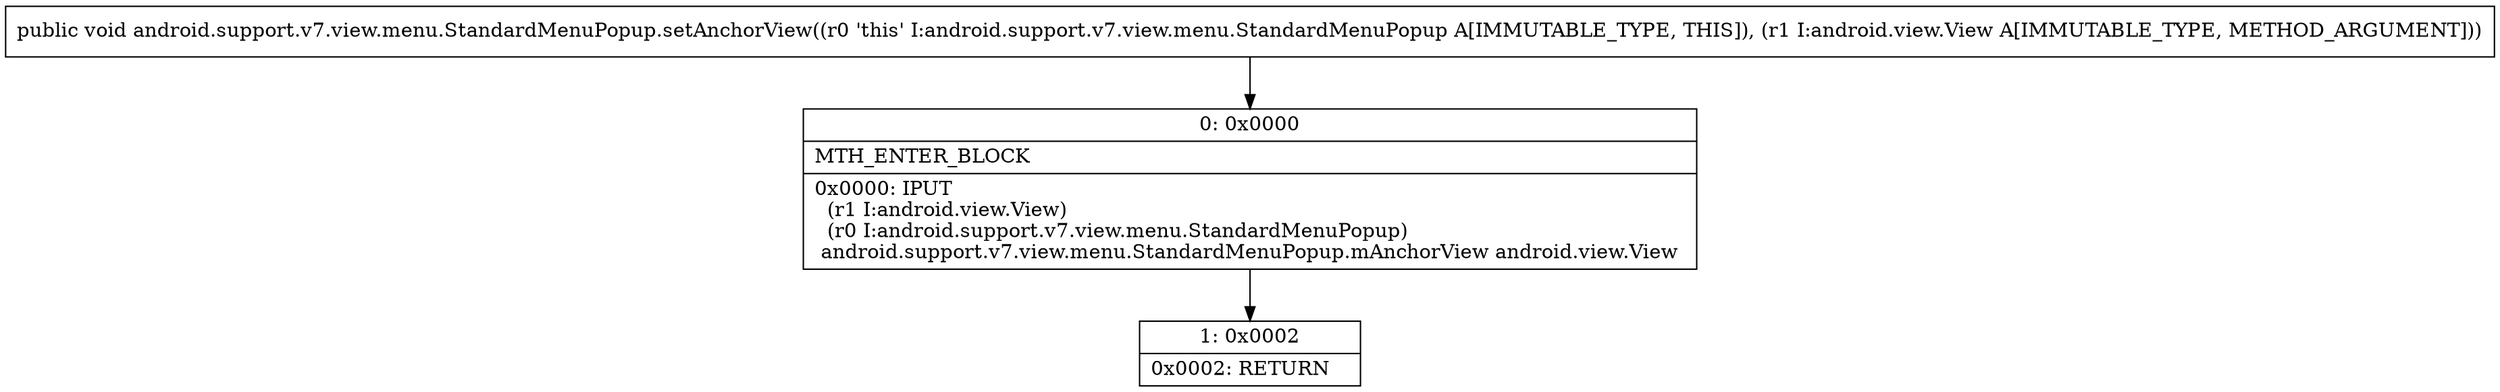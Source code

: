 digraph "CFG forandroid.support.v7.view.menu.StandardMenuPopup.setAnchorView(Landroid\/view\/View;)V" {
Node_0 [shape=record,label="{0\:\ 0x0000|MTH_ENTER_BLOCK\l|0x0000: IPUT  \l  (r1 I:android.view.View)\l  (r0 I:android.support.v7.view.menu.StandardMenuPopup)\l android.support.v7.view.menu.StandardMenuPopup.mAnchorView android.view.View \l}"];
Node_1 [shape=record,label="{1\:\ 0x0002|0x0002: RETURN   \l}"];
MethodNode[shape=record,label="{public void android.support.v7.view.menu.StandardMenuPopup.setAnchorView((r0 'this' I:android.support.v7.view.menu.StandardMenuPopup A[IMMUTABLE_TYPE, THIS]), (r1 I:android.view.View A[IMMUTABLE_TYPE, METHOD_ARGUMENT])) }"];
MethodNode -> Node_0;
Node_0 -> Node_1;
}

